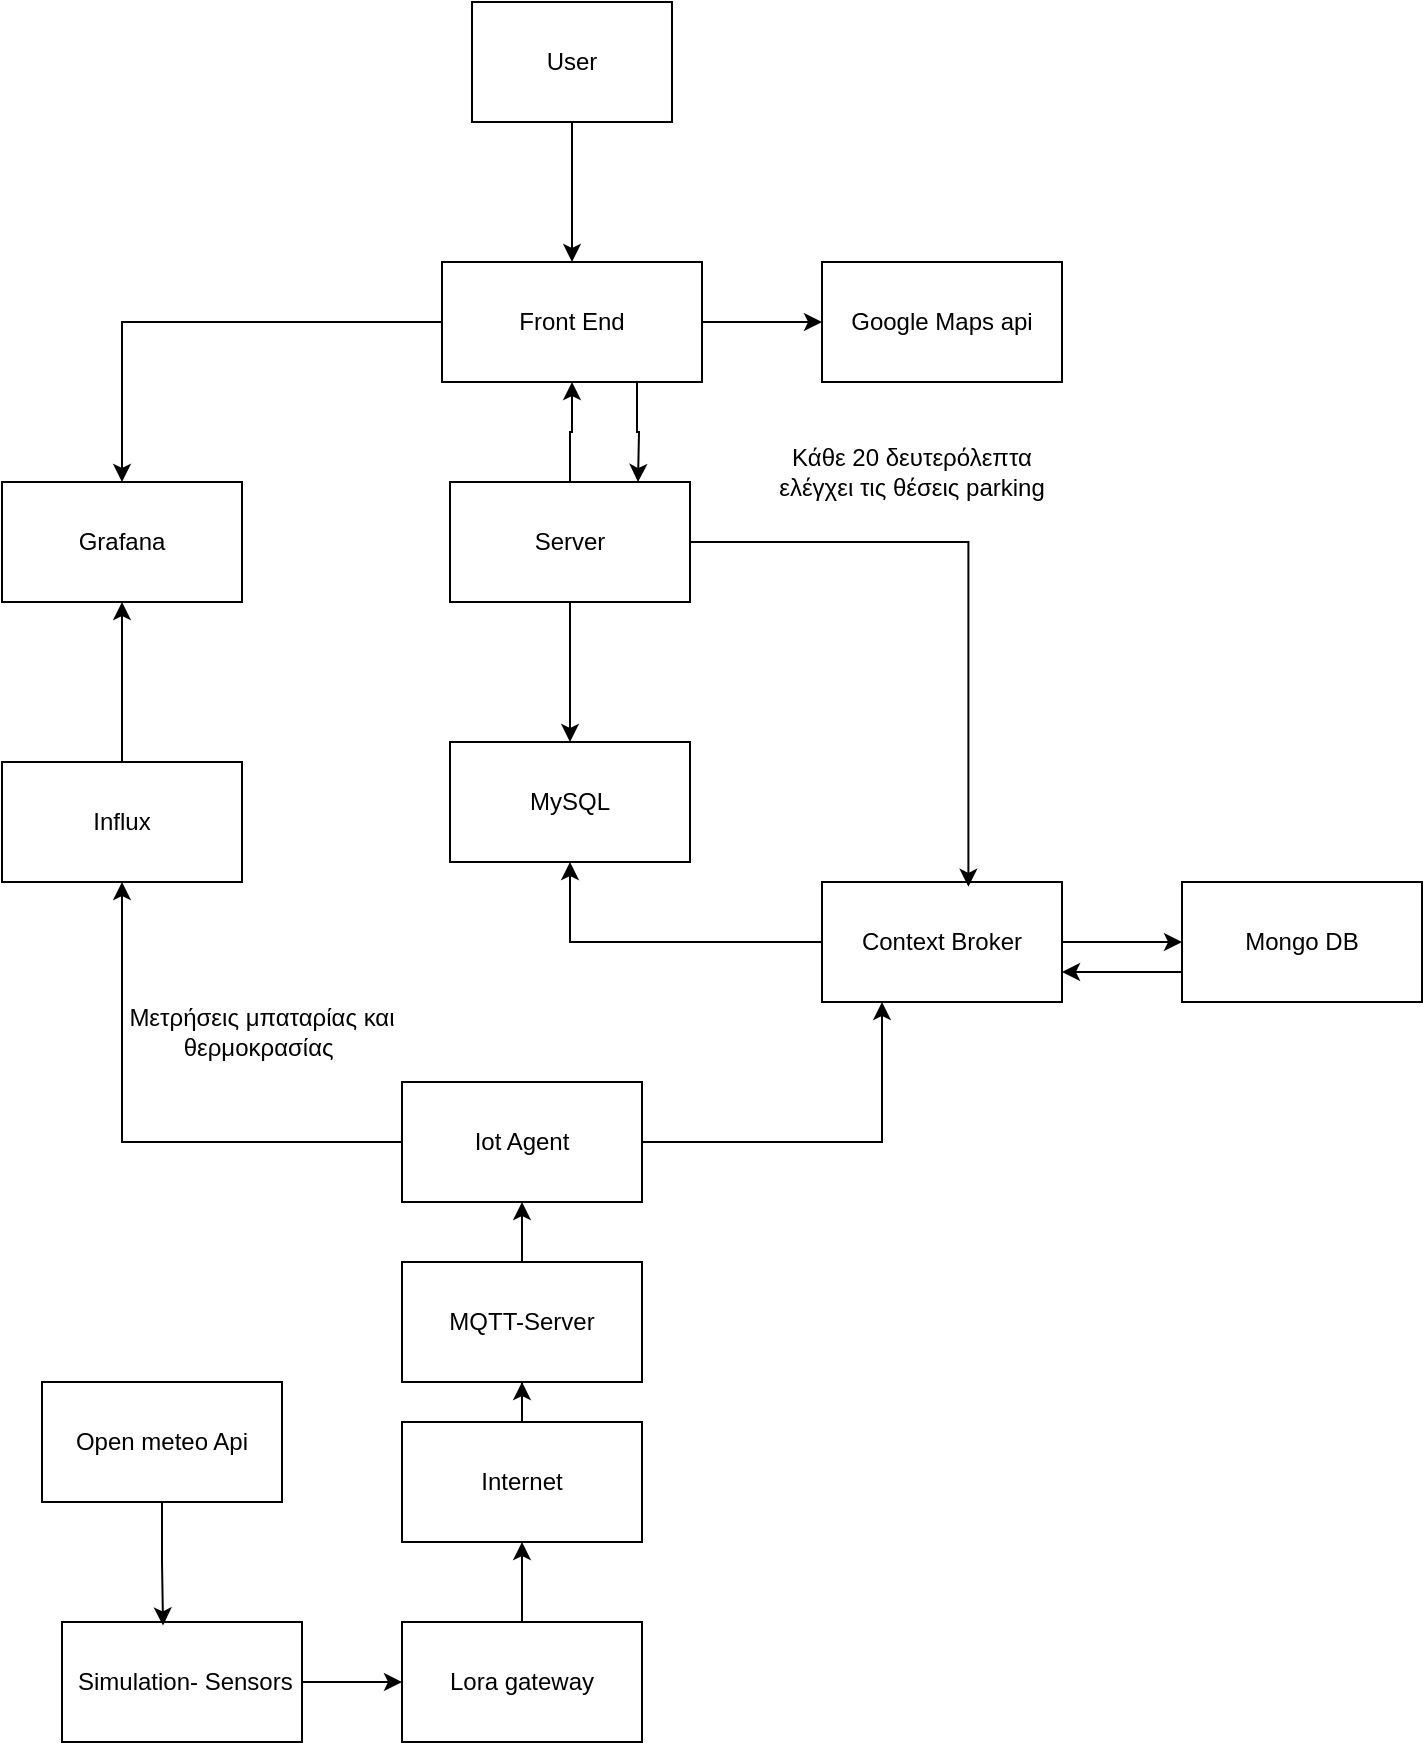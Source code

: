 <mxfile version="25.0.1">
  <diagram name="Σελίδα-1" id="i7qNrUpRXzwxiMrxnKOg">
    <mxGraphModel dx="1268" dy="1727" grid="1" gridSize="10" guides="1" tooltips="1" connect="1" arrows="1" fold="1" page="1" pageScale="1" pageWidth="827" pageHeight="1169" math="0" shadow="0">
      <root>
        <mxCell id="0" />
        <mxCell id="1" parent="0" />
        <mxCell id="NFW7nQOXXXlPpSmHHsXy-13" style="edgeStyle=orthogonalEdgeStyle;rounded=0;orthogonalLoop=1;jettySize=auto;html=1;entryX=0.25;entryY=1;entryDx=0;entryDy=0;exitX=1;exitY=0.5;exitDx=0;exitDy=0;" parent="1" source="tZUy_Ip7p2qumZ7Wz-Hu-6" target="NFW7nQOXXXlPpSmHHsXy-5" edge="1">
          <mxGeometry relative="1" as="geometry">
            <mxPoint x="400" y="310" as="sourcePoint" />
          </mxGeometry>
        </mxCell>
        <mxCell id="NFW7nQOXXXlPpSmHHsXy-14" style="edgeStyle=orthogonalEdgeStyle;rounded=0;orthogonalLoop=1;jettySize=auto;html=1;exitX=0;exitY=0.5;exitDx=0;exitDy=0;" parent="1" source="tZUy_Ip7p2qumZ7Wz-Hu-6" target="NFW7nQOXXXlPpSmHHsXy-3" edge="1">
          <mxGeometry relative="1" as="geometry">
            <mxPoint x="220" y="310" as="sourcePoint" />
          </mxGeometry>
        </mxCell>
        <mxCell id="tZUy_Ip7p2qumZ7Wz-Hu-8" style="edgeStyle=orthogonalEdgeStyle;rounded=0;orthogonalLoop=1;jettySize=auto;html=1;exitX=0.5;exitY=0;exitDx=0;exitDy=0;entryX=0.5;entryY=1;entryDx=0;entryDy=0;" parent="1" source="NFW7nQOXXXlPpSmHHsXy-2" target="tZUy_Ip7p2qumZ7Wz-Hu-6" edge="1">
          <mxGeometry relative="1" as="geometry" />
        </mxCell>
        <mxCell id="NFW7nQOXXXlPpSmHHsXy-2" value="MQTT-Server" style="rounded=0;whiteSpace=wrap;html=1;" parent="1" vertex="1">
          <mxGeometry x="270" y="400" width="120" height="60" as="geometry" />
        </mxCell>
        <mxCell id="NFW7nQOXXXlPpSmHHsXy-15" style="edgeStyle=orthogonalEdgeStyle;rounded=0;orthogonalLoop=1;jettySize=auto;html=1;exitX=0.5;exitY=0;exitDx=0;exitDy=0;" parent="1" source="NFW7nQOXXXlPpSmHHsXy-3" target="NFW7nQOXXXlPpSmHHsXy-4" edge="1">
          <mxGeometry relative="1" as="geometry" />
        </mxCell>
        <mxCell id="NFW7nQOXXXlPpSmHHsXy-3" value="Influx" style="rounded=0;whiteSpace=wrap;html=1;" parent="1" vertex="1">
          <mxGeometry x="70" y="150" width="120" height="60" as="geometry" />
        </mxCell>
        <mxCell id="NFW7nQOXXXlPpSmHHsXy-4" value="Grafana" style="rounded=0;whiteSpace=wrap;html=1;" parent="1" vertex="1">
          <mxGeometry x="70" y="10" width="120" height="60" as="geometry" />
        </mxCell>
        <mxCell id="tZUy_Ip7p2qumZ7Wz-Hu-10" style="edgeStyle=orthogonalEdgeStyle;rounded=0;orthogonalLoop=1;jettySize=auto;html=1;exitX=0;exitY=0.5;exitDx=0;exitDy=0;entryX=0.5;entryY=1;entryDx=0;entryDy=0;" parent="1" source="NFW7nQOXXXlPpSmHHsXy-5" target="NFW7nQOXXXlPpSmHHsXy-7" edge="1">
          <mxGeometry relative="1" as="geometry" />
        </mxCell>
        <mxCell id="tZUy_Ip7p2qumZ7Wz-Hu-16" style="edgeStyle=orthogonalEdgeStyle;rounded=0;orthogonalLoop=1;jettySize=auto;html=1;exitX=1;exitY=0.5;exitDx=0;exitDy=0;entryX=0;entryY=0.5;entryDx=0;entryDy=0;" parent="1" source="NFW7nQOXXXlPpSmHHsXy-5" target="tZUy_Ip7p2qumZ7Wz-Hu-15" edge="1">
          <mxGeometry relative="1" as="geometry" />
        </mxCell>
        <mxCell id="NFW7nQOXXXlPpSmHHsXy-5" value="Context Broker" style="rounded=0;whiteSpace=wrap;html=1;" parent="1" vertex="1">
          <mxGeometry x="480" y="210" width="120" height="60" as="geometry" />
        </mxCell>
        <mxCell id="tZUy_Ip7p2qumZ7Wz-Hu-11" style="edgeStyle=orthogonalEdgeStyle;rounded=0;orthogonalLoop=1;jettySize=auto;html=1;exitX=0.5;exitY=1;exitDx=0;exitDy=0;entryX=0.5;entryY=0;entryDx=0;entryDy=0;" parent="1" source="NFW7nQOXXXlPpSmHHsXy-6" target="NFW7nQOXXXlPpSmHHsXy-7" edge="1">
          <mxGeometry relative="1" as="geometry" />
        </mxCell>
        <mxCell id="tZUy_Ip7p2qumZ7Wz-Hu-43" style="edgeStyle=orthogonalEdgeStyle;rounded=0;orthogonalLoop=1;jettySize=auto;html=1;exitX=0.5;exitY=0;exitDx=0;exitDy=0;entryX=0.5;entryY=1;entryDx=0;entryDy=0;" parent="1" source="NFW7nQOXXXlPpSmHHsXy-6" target="NFW7nQOXXXlPpSmHHsXy-8" edge="1">
          <mxGeometry relative="1" as="geometry" />
        </mxCell>
        <mxCell id="NFW7nQOXXXlPpSmHHsXy-6" value="Server" style="rounded=0;whiteSpace=wrap;html=1;" parent="1" vertex="1">
          <mxGeometry x="294" y="10" width="120" height="60" as="geometry" />
        </mxCell>
        <mxCell id="NFW7nQOXXXlPpSmHHsXy-7" value="MySQL" style="rounded=0;whiteSpace=wrap;html=1;" parent="1" vertex="1">
          <mxGeometry x="294" y="140" width="120" height="60" as="geometry" />
        </mxCell>
        <mxCell id="tZUy_Ip7p2qumZ7Wz-Hu-22" style="edgeStyle=orthogonalEdgeStyle;rounded=0;orthogonalLoop=1;jettySize=auto;html=1;exitX=1;exitY=0.5;exitDx=0;exitDy=0;entryX=0;entryY=0.5;entryDx=0;entryDy=0;" parent="1" source="NFW7nQOXXXlPpSmHHsXy-8" target="tZUy_Ip7p2qumZ7Wz-Hu-20" edge="1">
          <mxGeometry relative="1" as="geometry" />
        </mxCell>
        <mxCell id="tZUy_Ip7p2qumZ7Wz-Hu-50" style="edgeStyle=orthogonalEdgeStyle;rounded=0;orthogonalLoop=1;jettySize=auto;html=1;exitX=0;exitY=0.5;exitDx=0;exitDy=0;entryX=0.5;entryY=0;entryDx=0;entryDy=0;" parent="1" source="NFW7nQOXXXlPpSmHHsXy-8" target="NFW7nQOXXXlPpSmHHsXy-4" edge="1">
          <mxGeometry relative="1" as="geometry" />
        </mxCell>
        <mxCell id="NFW7nQOXXXlPpSmHHsXy-8" value="Front End" style="rounded=0;whiteSpace=wrap;html=1;" parent="1" vertex="1">
          <mxGeometry x="290" y="-100" width="130" height="60" as="geometry" />
        </mxCell>
        <mxCell id="NFW7nQOXXXlPpSmHHsXy-16" value="Κάθε 20 δευτερόλεπτα ελέγχει τις θέσεις parking" style="text;html=1;align=center;verticalAlign=middle;whiteSpace=wrap;rounded=0;" parent="1" vertex="1">
          <mxGeometry x="450" y="-10" width="150" height="30" as="geometry" />
        </mxCell>
        <mxCell id="NFW7nQOXXXlPpSmHHsXy-18" value="Μετρήσεις μπαταρίας και θερμοκρασίας&amp;nbsp;" style="text;html=1;align=center;verticalAlign=middle;whiteSpace=wrap;rounded=0;" parent="1" vertex="1">
          <mxGeometry x="130" y="270" width="140" height="30" as="geometry" />
        </mxCell>
        <mxCell id="tZUy_Ip7p2qumZ7Wz-Hu-31" style="edgeStyle=orthogonalEdgeStyle;rounded=0;orthogonalLoop=1;jettySize=auto;html=1;exitX=1;exitY=0.5;exitDx=0;exitDy=0;entryX=0;entryY=0.5;entryDx=0;entryDy=0;" parent="1" source="tZUy_Ip7p2qumZ7Wz-Hu-5" target="tZUy_Ip7p2qumZ7Wz-Hu-26" edge="1">
          <mxGeometry relative="1" as="geometry" />
        </mxCell>
        <mxCell id="tZUy_Ip7p2qumZ7Wz-Hu-5" value="&amp;nbsp;Simulation- Sensors" style="rounded=0;whiteSpace=wrap;html=1;" parent="1" vertex="1">
          <mxGeometry x="100" y="580" width="120" height="60" as="geometry" />
        </mxCell>
        <mxCell id="tZUy_Ip7p2qumZ7Wz-Hu-6" value="Iot Agent" style="rounded=0;whiteSpace=wrap;html=1;" parent="1" vertex="1">
          <mxGeometry x="270" y="310" width="120" height="60" as="geometry" />
        </mxCell>
        <mxCell id="tZUy_Ip7p2qumZ7Wz-Hu-17" style="edgeStyle=orthogonalEdgeStyle;rounded=0;orthogonalLoop=1;jettySize=auto;html=1;exitX=0;exitY=0.75;exitDx=0;exitDy=0;entryX=1;entryY=0.75;entryDx=0;entryDy=0;" parent="1" source="tZUy_Ip7p2qumZ7Wz-Hu-15" target="NFW7nQOXXXlPpSmHHsXy-5" edge="1">
          <mxGeometry relative="1" as="geometry" />
        </mxCell>
        <mxCell id="tZUy_Ip7p2qumZ7Wz-Hu-15" value="Mongo DB" style="rounded=0;whiteSpace=wrap;html=1;" parent="1" vertex="1">
          <mxGeometry x="660" y="210" width="120" height="60" as="geometry" />
        </mxCell>
        <mxCell id="tZUy_Ip7p2qumZ7Wz-Hu-20" value="Google Maps api" style="rounded=0;whiteSpace=wrap;html=1;" parent="1" vertex="1">
          <mxGeometry x="480" y="-100" width="120" height="60" as="geometry" />
        </mxCell>
        <mxCell id="tZUy_Ip7p2qumZ7Wz-Hu-23" value="Open meteo Api" style="rounded=0;whiteSpace=wrap;html=1;" parent="1" vertex="1">
          <mxGeometry x="90" y="460" width="120" height="60" as="geometry" />
        </mxCell>
        <mxCell id="tZUy_Ip7p2qumZ7Wz-Hu-32" style="edgeStyle=orthogonalEdgeStyle;rounded=0;orthogonalLoop=1;jettySize=auto;html=1;exitX=0.5;exitY=0;exitDx=0;exitDy=0;entryX=0.5;entryY=1;entryDx=0;entryDy=0;" parent="1" source="tZUy_Ip7p2qumZ7Wz-Hu-26" target="tZUy_Ip7p2qumZ7Wz-Hu-30" edge="1">
          <mxGeometry relative="1" as="geometry" />
        </mxCell>
        <mxCell id="tZUy_Ip7p2qumZ7Wz-Hu-26" value="Lora gateway" style="rounded=0;whiteSpace=wrap;html=1;" parent="1" vertex="1">
          <mxGeometry x="270" y="580" width="120" height="60" as="geometry" />
        </mxCell>
        <mxCell id="tZUy_Ip7p2qumZ7Wz-Hu-27" style="edgeStyle=orthogonalEdgeStyle;rounded=0;orthogonalLoop=1;jettySize=auto;html=1;exitX=0.5;exitY=1;exitDx=0;exitDy=0;entryX=0.421;entryY=0.029;entryDx=0;entryDy=0;entryPerimeter=0;" parent="1" source="tZUy_Ip7p2qumZ7Wz-Hu-23" target="tZUy_Ip7p2qumZ7Wz-Hu-5" edge="1">
          <mxGeometry relative="1" as="geometry" />
        </mxCell>
        <mxCell id="tZUy_Ip7p2qumZ7Wz-Hu-33" style="edgeStyle=orthogonalEdgeStyle;rounded=0;orthogonalLoop=1;jettySize=auto;html=1;exitX=0.5;exitY=0;exitDx=0;exitDy=0;" parent="1" source="tZUy_Ip7p2qumZ7Wz-Hu-30" target="NFW7nQOXXXlPpSmHHsXy-2" edge="1">
          <mxGeometry relative="1" as="geometry" />
        </mxCell>
        <mxCell id="tZUy_Ip7p2qumZ7Wz-Hu-30" value="Internet" style="rounded=0;whiteSpace=wrap;html=1;" parent="1" vertex="1">
          <mxGeometry x="270" y="480" width="120" height="60" as="geometry" />
        </mxCell>
        <mxCell id="tZUy_Ip7p2qumZ7Wz-Hu-49" value="" style="edgeStyle=orthogonalEdgeStyle;rounded=0;orthogonalLoop=1;jettySize=auto;html=1;" parent="1" source="tZUy_Ip7p2qumZ7Wz-Hu-34" target="NFW7nQOXXXlPpSmHHsXy-8" edge="1">
          <mxGeometry relative="1" as="geometry" />
        </mxCell>
        <mxCell id="tZUy_Ip7p2qumZ7Wz-Hu-34" value="User" style="rounded=0;whiteSpace=wrap;html=1;" parent="1" vertex="1">
          <mxGeometry x="305" y="-230" width="100" height="60" as="geometry" />
        </mxCell>
        <mxCell id="tZUy_Ip7p2qumZ7Wz-Hu-45" style="edgeStyle=orthogonalEdgeStyle;rounded=0;orthogonalLoop=1;jettySize=auto;html=1;exitX=0.75;exitY=1;exitDx=0;exitDy=0;" parent="1" source="NFW7nQOXXXlPpSmHHsXy-8" edge="1">
          <mxGeometry relative="1" as="geometry">
            <mxPoint x="388" y="10" as="targetPoint" />
          </mxGeometry>
        </mxCell>
        <mxCell id="tZUy_Ip7p2qumZ7Wz-Hu-46" style="edgeStyle=orthogonalEdgeStyle;rounded=0;orthogonalLoop=1;jettySize=auto;html=1;exitX=1;exitY=0.5;exitDx=0;exitDy=0;entryX=0.61;entryY=0.04;entryDx=0;entryDy=0;entryPerimeter=0;" parent="1" source="NFW7nQOXXXlPpSmHHsXy-6" target="NFW7nQOXXXlPpSmHHsXy-5" edge="1">
          <mxGeometry relative="1" as="geometry" />
        </mxCell>
      </root>
    </mxGraphModel>
  </diagram>
</mxfile>
